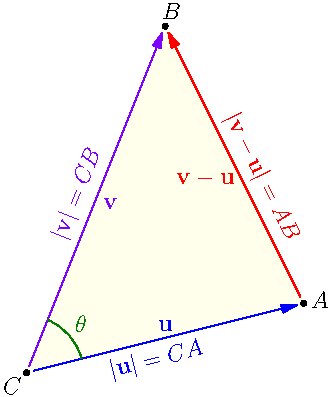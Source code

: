 import geometry;
size(7cm);
pair A = (4,1);
pair B = (2,5);
pair C = (0,0);

fill(A--B--C--cycle, opacity(0.3)+paleyellow);

dot("$A$", A, dir(A));
dot("$B$", B, dir(B));
dot("$C$", C, dir(225));
draw(C--A, blue, EndArrow, Margins);
draw(C--B, purple, EndArrow, Margins);
draw(A--B, red, EndArrow, Margins);

markangle("$\theta$", A, C, B, deepgreen);

label("$\mathbf{u}$", midpoint(C--A), dir(90), blue);
label(rotate(degrees(A))*"$|\mathbf{u}| = C A$", midpoint(C--A), dir(-90), blue);

label("$\mathbf{v}$", midpoint(C--B), dir(-20), purple);
label(rotate(degrees(B))*"$|\mathbf{v}| = C B$", midpoint(C--B), dir(160), purple);

label("$\mathbf{v}-\mathbf{u}$", midpoint(A--B), dir(230), red);
label(rotate(degrees(A-B))*"$|\mathbf{v}-\mathbf{u}| = A B$", midpoint(A--B), dir(10), red);

